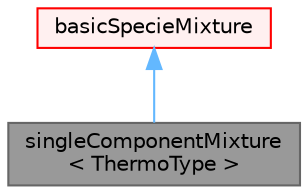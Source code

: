 digraph "singleComponentMixture&lt; ThermoType &gt;"
{
 // LATEX_PDF_SIZE
  bgcolor="transparent";
  edge [fontname=Helvetica,fontsize=10,labelfontname=Helvetica,labelfontsize=10];
  node [fontname=Helvetica,fontsize=10,shape=box,height=0.2,width=0.4];
  Node1 [id="Node000001",label="singleComponentMixture\l\< ThermoType \>",height=0.2,width=0.4,color="gray40", fillcolor="grey60", style="filled", fontcolor="black",tooltip="Single component mixture."];
  Node2 -> Node1 [id="edge1_Node000001_Node000002",dir="back",color="steelblue1",style="solid",tooltip=" "];
  Node2 [id="Node000002",label="basicSpecieMixture",height=0.2,width=0.4,color="red", fillcolor="#FFF0F0", style="filled",URL="$classFoam_1_1basicSpecieMixture.html",tooltip="Specialization of basicMultiComponentMixture for a mixture consisting of a number for molecular speci..."];
}
